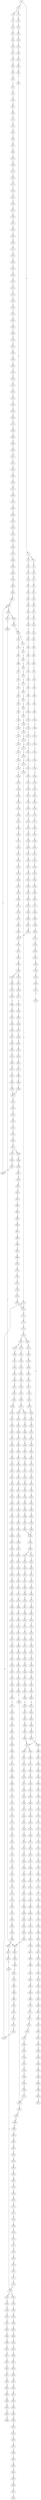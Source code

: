 strict digraph  {
	S0 -> S1 [ label = G ];
	S0 -> S2 [ label = A ];
	S1 -> S3 [ label = G ];
	S1 -> S4 [ label = C ];
	S2 -> S5 [ label = G ];
	S2 -> S6 [ label = C ];
	S3 -> S7 [ label = T ];
	S4 -> S8 [ label = C ];
	S5 -> S9 [ label = C ];
	S6 -> S10 [ label = C ];
	S7 -> S11 [ label = G ];
	S8 -> S12 [ label = C ];
	S9 -> S13 [ label = A ];
	S10 -> S14 [ label = C ];
	S11 -> S15 [ label = T ];
	S12 -> S16 [ label = G ];
	S13 -> S17 [ label = G ];
	S14 -> S18 [ label = G ];
	S15 -> S19 [ label = T ];
	S16 -> S20 [ label = T ];
	S17 -> S21 [ label = T ];
	S18 -> S22 [ label = T ];
	S19 -> S23 [ label = C ];
	S20 -> S24 [ label = C ];
	S21 -> S25 [ label = G ];
	S22 -> S26 [ label = A ];
	S23 -> S27 [ label = C ];
	S24 -> S28 [ label = C ];
	S25 -> S29 [ label = C ];
	S26 -> S30 [ label = C ];
	S27 -> S31 [ label = A ];
	S28 -> S32 [ label = A ];
	S29 -> S33 [ label = A ];
	S30 -> S34 [ label = A ];
	S31 -> S35 [ label = G ];
	S32 -> S36 [ label = G ];
	S33 -> S37 [ label = A ];
	S34 -> S38 [ label = G ];
	S35 -> S39 [ label = C ];
	S36 -> S40 [ label = T ];
	S37 -> S41 [ label = C ];
	S38 -> S42 [ label = C ];
	S39 -> S43 [ label = A ];
	S40 -> S44 [ label = A ];
	S41 -> S45 [ label = A ];
	S42 -> S46 [ label = A ];
	S43 -> S47 [ label = G ];
	S44 -> S48 [ label = G ];
	S45 -> S49 [ label = G ];
	S46 -> S50 [ label = G ];
	S47 -> S51 [ label = A ];
	S48 -> S52 [ label = G ];
	S48 -> S53 [ label = C ];
	S49 -> S54 [ label = C ];
	S50 -> S55 [ label = G ];
	S51 -> S56 [ label = T ];
	S52 -> S57 [ label = G ];
	S53 -> S58 [ label = T ];
	S54 -> S59 [ label = T ];
	S55 -> S60 [ label = T ];
	S56 -> S61 [ label = A ];
	S57 -> S62 [ label = T ];
	S58 -> S63 [ label = C ];
	S59 -> S64 [ label = A ];
	S60 -> S65 [ label = G ];
	S61 -> S66 [ label = A ];
	S62 -> S67 [ label = C ];
	S63 -> S68 [ label = C ];
	S64 -> S69 [ label = C ];
	S65 -> S70 [ label = C ];
	S66 -> S71 [ label = A ];
	S67 -> S72 [ label = A ];
	S68 -> S73 [ label = A ];
	S69 -> S74 [ label = G ];
	S70 -> S75 [ label = A ];
	S71 -> S76 [ label = A ];
	S72 -> S77 [ label = C ];
	S73 -> S78 [ label = C ];
	S74 -> S79 [ label = A ];
	S75 -> S80 [ label = C ];
	S76 -> S81 [ label = A ];
	S77 -> S82 [ label = T ];
	S78 -> S83 [ label = C ];
	S79 -> S84 [ label = G ];
	S80 -> S85 [ label = G ];
	S81 -> S86 [ label = C ];
	S82 -> S87 [ label = C ];
	S83 -> S88 [ label = G ];
	S84 -> S89 [ label = A ];
	S85 -> S90 [ label = C ];
	S86 -> S91 [ label = T ];
	S87 -> S92 [ label = G ];
	S88 -> S93 [ label = G ];
	S89 -> S94 [ label = A ];
	S90 -> S95 [ label = G ];
	S91 -> S96 [ label = T ];
	S92 -> S97 [ label = C ];
	S93 -> S98 [ label = A ];
	S94 -> S99 [ label = C ];
	S95 -> S100 [ label = G ];
	S96 -> S101 [ label = T ];
	S97 -> S102 [ label = T ];
	S98 -> S103 [ label = C ];
	S99 -> S104 [ label = T ];
	S100 -> S105 [ label = T ];
	S101 -> S106 [ label = G ];
	S102 -> S107 [ label = T ];
	S103 -> S108 [ label = G ];
	S104 -> S109 [ label = G ];
	S105 -> S110 [ label = G ];
	S106 -> S111 [ label = C ];
	S107 -> S112 [ label = C ];
	S108 -> S113 [ label = T ];
	S109 -> S114 [ label = G ];
	S110 -> S115 [ label = C ];
	S111 -> S116 [ label = C ];
	S112 -> S117 [ label = A ];
	S113 -> S118 [ label = C ];
	S114 -> S119 [ label = C ];
	S115 -> S120 [ label = C ];
	S116 -> S121 [ label = G ];
	S117 -> S122 [ label = T ];
	S118 -> S123 [ label = G ];
	S119 -> S124 [ label = G ];
	S120 -> S125 [ label = G ];
	S121 -> S126 [ label = T ];
	S122 -> S127 [ label = C ];
	S123 -> S128 [ label = T ];
	S124 -> S129 [ label = C ];
	S125 -> S130 [ label = C ];
	S126 -> S131 [ label = A ];
	S127 -> S132 [ label = C ];
	S128 -> S133 [ label = G ];
	S129 -> S134 [ label = A ];
	S130 -> S135 [ label = A ];
	S131 -> S136 [ label = G ];
	S132 -> S137 [ label = A ];
	S133 -> S138 [ label = A ];
	S134 -> S139 [ label = G ];
	S135 -> S140 [ label = A ];
	S136 -> S141 [ label = C ];
	S137 -> S142 [ label = G ];
	S138 -> S143 [ label = C ];
	S139 -> S144 [ label = C ];
	S140 -> S145 [ label = C ];
	S141 -> S146 [ label = C ];
	S142 -> S147 [ label = A ];
	S143 -> S148 [ label = C ];
	S144 -> S149 [ label = G ];
	S145 -> S150 [ label = C ];
	S146 -> S151 [ label = G ];
	S147 -> S152 [ label = A ];
	S148 -> S153 [ label = G ];
	S149 -> S154 [ label = G ];
	S150 -> S155 [ label = A ];
	S151 -> S156 [ label = G ];
	S152 -> S157 [ label = C ];
	S153 -> S158 [ label = G ];
	S154 -> S159 [ label = G ];
	S155 -> S160 [ label = G ];
	S156 -> S161 [ label = T ];
	S157 -> S162 [ label = C ];
	S158 -> S163 [ label = T ];
	S159 -> S164 [ label = T ];
	S160 -> S165 [ label = T ];
	S161 -> S166 [ label = G ];
	S162 -> S167 [ label = A ];
	S162 -> S168 [ label = G ];
	S163 -> S169 [ label = C ];
	S164 -> S170 [ label = G ];
	S165 -> S171 [ label = C ];
	S166 -> S172 [ label = A ];
	S167 -> S173 [ label = G ];
	S167 -> S174 [ label = C ];
	S168 -> S175 [ label = G ];
	S169 -> S176 [ label = G ];
	S170 -> S177 [ label = C ];
	S171 -> S178 [ label = G ];
	S172 -> S179 [ label = C ];
	S173 -> S180 [ label = A ];
	S174 -> S181 [ label = C ];
	S175 -> S182 [ label = A ];
	S176 -> S183 [ label = C ];
	S177 -> S184 [ label = C ];
	S178 -> S185 [ label = C ];
	S179 -> S186 [ label = G ];
	S180 -> S187 [ label = C ];
	S181 -> S188 [ label = A ];
	S182 -> S189 [ label = C ];
	S183 -> S190 [ label = G ];
	S184 -> S191 [ label = G ];
	S185 -> S192 [ label = G ];
	S186 -> S193 [ label = T ];
	S187 -> S194 [ label = T ];
	S188 -> S195 [ label = C ];
	S189 -> S196 [ label = G ];
	S190 -> S197 [ label = T ];
	S191 -> S198 [ label = C ];
	S192 -> S199 [ label = C ];
	S193 -> S200 [ label = G ];
	S194 -> S201 [ label = C ];
	S195 -> S202 [ label = C ];
	S196 -> S203 [ label = C ];
	S197 -> S204 [ label = A ];
	S198 -> S205 [ label = C ];
	S199 -> S206 [ label = A ];
	S200 -> S207 [ label = G ];
	S201 -> S208 [ label = C ];
	S202 -> S209 [ label = C ];
	S203 -> S210 [ label = C ];
	S204 -> S211 [ label = G ];
	S205 -> S212 [ label = G ];
	S206 -> S213 [ label = G ];
	S207 -> S214 [ label = G ];
	S208 -> S215 [ label = C ];
	S209 -> S216 [ label = C ];
	S210 -> S217 [ label = C ];
	S211 -> S218 [ label = C ];
	S212 -> S219 [ label = G ];
	S213 -> S220 [ label = C ];
	S214 -> S221 [ label = T ];
	S215 -> S222 [ label = A ];
	S216 -> S223 [ label = T ];
	S217 -> S224 [ label = A ];
	S218 -> S225 [ label = C ];
	S219 -> S226 [ label = T ];
	S220 -> S227 [ label = C ];
	S221 -> S228 [ label = A ];
	S222 -> S229 [ label = T ];
	S223 -> S230 [ label = T ];
	S224 -> S231 [ label = T ];
	S225 -> S232 [ label = G ];
	S226 -> S233 [ label = G ];
	S227 -> S234 [ label = G ];
	S228 -> S235 [ label = C ];
	S229 -> S236 [ label = C ];
	S230 -> S237 [ label = C ];
	S231 -> S238 [ label = C ];
	S232 -> S239 [ label = C ];
	S233 -> S240 [ label = G ];
	S234 -> S241 [ label = G ];
	S235 -> S242 [ label = T ];
	S236 -> S243 [ label = T ];
	S237 -> S244 [ label = C ];
	S237 -> S245 [ label = G ];
	S238 -> S246 [ label = G ];
	S239 -> S247 [ label = T ];
	S240 -> S248 [ label = T ];
	S241 -> S249 [ label = T ];
	S242 -> S250 [ label = A ];
	S243 -> S251 [ label = G ];
	S244 -> S252 [ label = T ];
	S245 -> S253 [ label = A ];
	S246 -> S254 [ label = T ];
	S247 -> S255 [ label = G ];
	S248 -> S256 [ label = G ];
	S249 -> S257 [ label = G ];
	S250 -> S258 [ label = T ];
	S251 -> S259 [ label = C ];
	S252 -> S260 [ label = G ];
	S253 -> S261 [ label = T ];
	S254 -> S262 [ label = C ];
	S255 -> S263 [ label = G ];
	S256 -> S264 [ label = G ];
	S257 -> S265 [ label = G ];
	S258 -> S266 [ label = T ];
	S259 -> S267 [ label = C ];
	S260 -> S268 [ label = T ];
	S261 -> S269 [ label = C ];
	S262 -> S270 [ label = C ];
	S263 -> S271 [ label = A ];
	S264 -> S272 [ label = A ];
	S265 -> S273 [ label = A ];
	S266 -> S274 [ label = G ];
	S267 -> S275 [ label = A ];
	S268 -> S276 [ label = C ];
	S269 -> S277 [ label = G ];
	S270 -> S278 [ label = T ];
	S271 -> S279 [ label = A ];
	S272 -> S280 [ label = A ];
	S273 -> S281 [ label = A ];
	S274 -> S282 [ label = G ];
	S275 -> S283 [ label = G ];
	S276 -> S284 [ label = C ];
	S277 -> S285 [ label = T ];
	S278 -> S286 [ label = C ];
	S279 -> S287 [ label = G ];
	S280 -> S288 [ label = C ];
	S281 -> S289 [ label = G ];
	S282 -> S290 [ label = A ];
	S283 -> S291 [ label = T ];
	S284 -> S292 [ label = T ];
	S285 -> S293 [ label = T ];
	S286 -> S294 [ label = T ];
	S287 -> S295 [ label = A ];
	S288 -> S296 [ label = C ];
	S289 -> S297 [ label = A ];
	S290 -> S298 [ label = A ];
	S291 -> S299 [ label = C ];
	S292 -> S300 [ label = T ];
	S293 -> S301 [ label = T ];
	S294 -> S302 [ label = T ];
	S295 -> S303 [ label = A ];
	S296 -> S304 [ label = T ];
	S297 -> S305 [ label = A ];
	S298 -> S306 [ label = C ];
	S299 -> S307 [ label = G ];
	S300 -> S308 [ label = G ];
	S301 -> S309 [ label = G ];
	S302 -> S310 [ label = C ];
	S303 -> S311 [ label = C ];
	S304 -> S312 [ label = C ];
	S305 -> S311 [ label = C ];
	S306 -> S313 [ label = G ];
	S307 -> S314 [ label = T ];
	S308 -> S315 [ label = T ];
	S309 -> S316 [ label = T ];
	S310 -> S317 [ label = T ];
	S311 -> S318 [ label = G ];
	S312 -> S319 [ label = G ];
	S313 -> S320 [ label = G ];
	S314 -> S321 [ label = A ];
	S315 -> S322 [ label = A ];
	S316 -> S323 [ label = A ];
	S317 -> S324 [ label = C ];
	S318 -> S325 [ label = G ];
	S319 -> S326 [ label = G ];
	S320 -> S327 [ label = T ];
	S321 -> S328 [ label = A ];
	S322 -> S329 [ label = G ];
	S323 -> S330 [ label = G ];
	S324 -> S331 [ label = G ];
	S325 -> S332 [ label = C ];
	S326 -> S333 [ label = C ];
	S327 -> S334 [ label = A ];
	S328 -> S335 [ label = G ];
	S329 -> S336 [ label = G ];
	S330 -> S337 [ label = G ];
	S331 -> S338 [ label = G ];
	S332 -> S339 [ label = A ];
	S333 -> S340 [ label = A ];
	S334 -> S341 [ label = C ];
	S335 -> S342 [ label = A ];
	S336 -> S343 [ label = A ];
	S337 -> S344 [ label = A ];
	S338 -> S345 [ label = A ];
	S339 -> S346 [ label = C ];
	S340 -> S347 [ label = C ];
	S341 -> S348 [ label = G ];
	S342 -> S349 [ label = C ];
	S343 -> S350 [ label = G ];
	S344 -> S351 [ label = A ];
	S345 -> S352 [ label = G ];
	S346 -> S353 [ label = C ];
	S346 -> S354 [ label = T ];
	S347 -> S355 [ label = G ];
	S348 -> S356 [ label = A ];
	S349 -> S357 [ label = G ];
	S350 -> S358 [ label = A ];
	S351 -> S359 [ label = A ];
	S352 -> S360 [ label = A ];
	S353 -> S361 [ label = G ];
	S354 -> S362 [ label = G ];
	S355 -> S363 [ label = C ];
	S356 -> S364 [ label = A ];
	S357 -> S365 [ label = G ];
	S358 -> S366 [ label = G ];
	S359 -> S367 [ label = G ];
	S360 -> S368 [ label = G ];
	S361 -> S369 [ label = G ];
	S362 -> S370 [ label = G ];
	S363 -> S371 [ label = G ];
	S364 -> S372 [ label = G ];
	S365 -> S373 [ label = C ];
	S366 -> S374 [ label = G ];
	S367 -> S375 [ label = G ];
	S368 -> S376 [ label = G ];
	S369 -> S377 [ label = G ];
	S370 -> S378 [ label = G ];
	S371 -> S379 [ label = C ];
	S372 -> S380 [ label = A ];
	S373 -> S381 [ label = T ];
	S374 -> S382 [ label = T ];
	S375 -> S383 [ label = T ];
	S376 -> S384 [ label = T ];
	S377 -> S385 [ label = A ];
	S378 -> S386 [ label = A ];
	S379 -> S387 [ label = G ];
	S380 -> S388 [ label = A ];
	S381 -> S389 [ label = C ];
	S382 -> S390 [ label = C ];
	S383 -> S391 [ label = C ];
	S384 -> S390 [ label = C ];
	S385 -> S392 [ label = A ];
	S386 -> S393 [ label = A ];
	S387 -> S394 [ label = C ];
	S387 -> S395 [ label = G ];
	S388 -> S396 [ label = G ];
	S389 -> S397 [ label = T ];
	S390 -> S398 [ label = C ];
	S391 -> S399 [ label = C ];
	S392 -> S400 [ label = T ];
	S393 -> S401 [ label = C ];
	S394 -> S402 [ label = G ];
	S395 -> S403 [ label = C ];
	S396 -> S404 [ label = T ];
	S397 -> S405 [ label = C ];
	S398 -> S406 [ label = C ];
	S399 -> S407 [ label = C ];
	S400 -> S408 [ label = T ];
	S401 -> S409 [ label = T ];
	S402 -> S410 [ label = T ];
	S403 -> S411 [ label = T ];
	S404 -> S412 [ label = G ];
	S405 -> S413 [ label = G ];
	S406 -> S414 [ label = A ];
	S406 -> S415 [ label = G ];
	S407 -> S416 [ label = G ];
	S408 -> S417 [ label = G ];
	S409 -> S418 [ label = G ];
	S410 -> S419 [ label = C ];
	S411 -> S420 [ label = G ];
	S412 -> S421 [ label = T ];
	S413 -> S422 [ label = A ];
	S414 -> S423 [ label = G ];
	S415 -> S424 [ label = G ];
	S416 -> S425 [ label = A ];
	S417 -> S426 [ label = A ];
	S418 -> S427 [ label = G ];
	S419 -> S428 [ label = G ];
	S420 -> S429 [ label = G ];
	S421 -> S430 [ label = C ];
	S422 -> S431 [ label = A ];
	S423 -> S432 [ label = A ];
	S424 -> S433 [ label = A ];
	S425 -> S434 [ label = A ];
	S426 -> S435 [ label = A ];
	S427 -> S436 [ label = A ];
	S428 -> S437 [ label = A ];
	S429 -> S438 [ label = A ];
	S430 -> S439 [ label = C ];
	S431 -> S440 [ label = G ];
	S432 -> S441 [ label = G ];
	S433 -> S442 [ label = G ];
	S434 -> S443 [ label = G ];
	S435 -> S444 [ label = C ];
	S436 -> S445 [ label = C ];
	S437 -> S446 [ label = C ];
	S438 -> S447 [ label = A ];
	S439 -> S448 [ label = T ];
	S440 -> S449 [ label = T ];
	S441 -> S450 [ label = C ];
	S442 -> S451 [ label = G ];
	S443 -> S452 [ label = T ];
	S444 -> S453 [ label = C ];
	S445 -> S454 [ label = C ];
	S446 -> S455 [ label = G ];
	S447 -> S456 [ label = T ];
	S448 -> S457 [ label = G ];
	S449 -> S458 [ label = C ];
	S450 -> S459 [ label = C ];
	S451 -> S460 [ label = C ];
	S452 -> S461 [ label = C ];
	S453 -> S462 [ label = C ];
	S454 -> S463 [ label = C ];
	S455 -> S464 [ label = C ];
	S456 -> S465 [ label = G ];
	S457 -> S466 [ label = G ];
	S458 -> S467 [ label = G ];
	S459 -> S468 [ label = A ];
	S460 -> S469 [ label = G ];
	S461 -> S470 [ label = G ];
	S462 -> S471 [ label = G ];
	S463 -> S472 [ label = G ];
	S464 -> S473 [ label = G ];
	S465 -> S474 [ label = G ];
	S466 -> S475 [ label = C ];
	S467 -> S476 [ label = C ];
	S468 -> S477 [ label = C ];
	S469 -> S478 [ label = T ];
	S470 -> S479 [ label = A ];
	S471 -> S480 [ label = T ];
	S472 -> S481 [ label = T ];
	S473 -> S482 [ label = C ];
	S474 -> S483 [ label = G ];
	S475 -> S484 [ label = C ];
	S476 -> S485 [ label = G ];
	S477 -> S486 [ label = G ];
	S478 -> S487 [ label = G ];
	S479 -> S488 [ label = G ];
	S480 -> S489 [ label = C ];
	S481 -> S490 [ label = C ];
	S482 -> S491 [ label = C ];
	S483 -> S492 [ label = G ];
	S484 -> S493 [ label = T ];
	S485 -> S494 [ label = G ];
	S486 -> S495 [ label = G ];
	S487 -> S496 [ label = G ];
	S488 -> S497 [ label = G ];
	S489 -> S498 [ label = T ];
	S490 -> S499 [ label = T ];
	S491 -> S500 [ label = T ];
	S492 -> S501 [ label = T ];
	S493 -> S502 [ label = G ];
	S494 -> S503 [ label = C ];
	S495 -> S504 [ label = T ];
	S496 -> S505 [ label = T ];
	S497 -> S506 [ label = T ];
	S498 -> S507 [ label = C ];
	S499 -> S507 [ label = C ];
	S500 -> S508 [ label = C ];
	S501 -> S509 [ label = C ];
	S502 -> S510 [ label = G ];
	S503 -> S511 [ label = T ];
	S504 -> S512 [ label = T ];
	S505 -> S513 [ label = A ];
	S506 -> S514 [ label = A ];
	S507 -> S515 [ label = G ];
	S508 -> S516 [ label = G ];
	S509 -> S517 [ label = C ];
	S510 -> S518 [ label = G ];
	S511 -> S519 [ label = A ];
	S512 -> S520 [ label = A ];
	S513 -> S521 [ label = T ];
	S514 -> S522 [ label = T ];
	S515 -> S523 [ label = G ];
	S516 -> S524 [ label = G ];
	S517 -> S525 [ label = G ];
	S518 -> S526 [ label = T ];
	S519 -> S527 [ label = T ];
	S520 -> S528 [ label = C ];
	S521 -> S529 [ label = G ];
	S522 -> S530 [ label = A ];
	S523 -> S531 [ label = C ];
	S524 -> S532 [ label = G ];
	S525 -> S533 [ label = C ];
	S526 -> S534 [ label = C ];
	S527 -> S535 [ label = A ];
	S528 -> S536 [ label = T ];
	S529 -> S537 [ label = A ];
	S530 -> S538 [ label = A ];
	S531 -> S539 [ label = A ];
	S532 -> S540 [ label = C ];
	S533 -> S541 [ label = C ];
	S534 -> S542 [ label = C ];
	S535 -> S543 [ label = G ];
	S536 -> S544 [ label = G ];
	S537 -> S545 [ label = G ];
	S538 -> S546 [ label = G ];
	S539 -> S547 [ label = C ];
	S540 -> S548 [ label = T ];
	S541 -> S549 [ label = G ];
	S542 -> S550 [ label = C ];
	S543 -> S551 [ label = T ];
	S544 -> S552 [ label = C ];
	S545 -> S553 [ label = C ];
	S546 -> S554 [ label = T ];
	S547 -> S555 [ label = C ];
	S548 -> S556 [ label = C ];
	S549 -> S557 [ label = G ];
	S550 -> S558 [ label = G ];
	S551 -> S559 [ label = A ];
	S552 -> S560 [ label = A ];
	S553 -> S561 [ label = G ];
	S554 -> S562 [ label = C ];
	S555 -> S563 [ label = G ];
	S556 -> S564 [ label = A ];
	S557 -> S565 [ label = A ];
	S558 -> S566 [ label = A ];
	S559 -> S567 [ label = G ];
	S560 -> S568 [ label = G ];
	S561 -> S569 [ label = G ];
	S562 -> S570 [ label = G ];
	S563 -> S571 [ label = A ];
	S564 -> S572 [ label = C ];
	S565 -> S573 [ label = A ];
	S566 -> S574 [ label = G ];
	S567 -> S575 [ label = C ];
	S568 -> S576 [ label = A ];
	S569 -> S577 [ label = T ];
	S570 -> S578 [ label = T ];
	S571 -> S579 [ label = G ];
	S571 -> S580 [ label = A ];
	S572 -> S581 [ label = G ];
	S573 -> S582 [ label = C ];
	S574 -> S583 [ label = T ];
	S575 -> S584 [ label = C ];
	S576 -> S585 [ label = C ];
	S577 -> S586 [ label = C ];
	S578 -> S587 [ label = G ];
	S579 -> S588 [ label = T ];
	S580 -> S589 [ label = T ];
	S581 -> S590 [ label = T ];
	S582 -> S591 [ label = T ];
	S583 -> S592 [ label = C ];
	S584 -> S593 [ label = G ];
	S585 -> S594 [ label = G ];
	S586 -> S595 [ label = G ];
	S587 -> S596 [ label = G ];
	S588 -> S597 [ label = C ];
	S589 -> S598 [ label = G ];
	S590 -> S599 [ label = C ];
	S591 -> S600 [ label = G ];
	S592 -> S601 [ label = C ];
	S593 -> S602 [ label = A ];
	S594 -> S603 [ label = G ];
	S595 -> S604 [ label = C ];
	S596 -> S605 [ label = T ];
	S597 -> S606 [ label = C ];
	S598 -> S607 [ label = T ];
	S599 -> S608 [ label = C ];
	S600 -> S609 [ label = C ];
	S601 -> S610 [ label = A ];
	S602 -> S611 [ label = A ];
	S603 -> S612 [ label = A ];
	S604 -> S613 [ label = A ];
	S605 -> S614 [ label = A ];
	S606 -> S610 [ label = A ];
	S607 -> S615 [ label = A ];
	S608 -> S616 [ label = A ];
	S609 -> S617 [ label = A ];
	S610 -> S618 [ label = G ];
	S611 -> S619 [ label = A ];
	S612 -> S620 [ label = C ];
	S613 -> S621 [ label = C ];
	S614 -> S622 [ label = C ];
	S615 -> S623 [ label = G ];
	S616 -> S624 [ label = G ];
	S617 -> S625 [ label = A ];
	S618 -> S626 [ label = T ];
	S618 -> S627 [ label = C ];
	S619 -> S628 [ label = C ];
	S620 -> S629 [ label = A ];
	S621 -> S630 [ label = G ];
	S622 -> S631 [ label = C ];
	S623 -> S632 [ label = T ];
	S624 -> S633 [ label = C ];
	S625 -> S634 [ label = C ];
	S626 -> S635 [ label = A ];
	S627 -> S636 [ label = T ];
	S628 -> S637 [ label = C ];
	S629 -> S638 [ label = C ];
	S630 -> S639 [ label = C ];
	S631 -> S640 [ label = G ];
	S632 -> S641 [ label = T ];
	S633 -> S642 [ label = T ];
	S634 -> S643 [ label = C ];
	S635 -> S48 [ label = G ];
	S636 -> S644 [ label = T ];
	S637 -> S645 [ label = C ];
	S638 -> S646 [ label = A ];
	S639 -> S647 [ label = G ];
	S640 -> S648 [ label = G ];
	S641 -> S649 [ label = T ];
	S642 -> S644 [ label = T ];
	S643 -> S650 [ label = A ];
	S644 -> S651 [ label = C ];
	S645 -> S652 [ label = C ];
	S646 -> S653 [ label = C ];
	S647 -> S654 [ label = C ];
	S648 -> S655 [ label = T ];
	S649 -> S656 [ label = C ];
	S650 -> S657 [ label = G ];
	S651 -> S658 [ label = A ];
	S652 -> S659 [ label = G ];
	S653 -> S660 [ label = C ];
	S654 -> S387 [ label = G ];
	S655 -> S661 [ label = G ];
	S656 -> S662 [ label = A ];
	S657 -> S663 [ label = A ];
	S658 -> S664 [ label = C ];
	S659 -> S665 [ label = A ];
	S660 -> S666 [ label = T ];
	S661 -> S667 [ label = G ];
	S662 -> S668 [ label = C ];
	S663 -> S669 [ label = A ];
	S664 -> S670 [ label = G ];
	S665 -> S671 [ label = C ];
	S666 -> S672 [ label = C ];
	S667 -> S673 [ label = T ];
	S668 -> S674 [ label = T ];
	S669 -> S675 [ label = C ];
	S670 -> S676 [ label = C ];
	S671 -> S677 [ label = T ];
	S672 -> S678 [ label = T ];
	S673 -> S679 [ label = T ];
	S674 -> S680 [ label = C ];
	S675 -> S681 [ label = A ];
	S676 -> S682 [ label = C ];
	S677 -> S683 [ label = A ];
	S678 -> S684 [ label = A ];
	S679 -> S685 [ label = A ];
	S680 -> S686 [ label = C ];
	S681 -> S687 [ label = G ];
	S682 -> S688 [ label = C ];
	S683 -> S689 [ label = G ];
	S684 -> S690 [ label = G ];
	S685 -> S691 [ label = G ];
	S686 -> S692 [ label = T ];
	S687 -> S693 [ label = C ];
	S688 -> S694 [ label = T ];
	S689 -> S695 [ label = A ];
	S690 -> S696 [ label = A ];
	S691 -> S697 [ label = A ];
	S692 -> S698 [ label = T ];
	S693 -> S699 [ label = C ];
	S694 -> S700 [ label = T ];
	S695 -> S701 [ label = A ];
	S696 -> S702 [ label = A ];
	S697 -> S703 [ label = A ];
	S698 -> S704 [ label = T ];
	S699 -> S705 [ label = G ];
	S700 -> S706 [ label = C ];
	S701 -> S707 [ label = T ];
	S702 -> S708 [ label = C ];
	S703 -> S709 [ label = G ];
	S704 -> S710 [ label = C ];
	S705 -> S711 [ label = T ];
	S706 -> S712 [ label = A ];
	S707 -> S713 [ label = C ];
	S708 -> S714 [ label = G ];
	S709 -> S715 [ label = G ];
	S710 -> S716 [ label = A ];
	S711 -> S717 [ label = C ];
	S712 -> S718 [ label = T ];
	S713 -> S719 [ label = G ];
	S714 -> S720 [ label = A ];
	S715 -> S721 [ label = G ];
	S716 -> S722 [ label = T ];
	S717 -> S723 [ label = C ];
	S718 -> S724 [ label = C ];
	S719 -> S725 [ label = G ];
	S720 -> S726 [ label = G ];
	S721 -> S727 [ label = G ];
	S722 -> S728 [ label = C ];
	S723 -> S729 [ label = T ];
	S724 -> S730 [ label = C ];
	S725 -> S731 [ label = G ];
	S726 -> S732 [ label = G ];
	S727 -> S733 [ label = G ];
	S728 -> S734 [ label = C ];
	S729 -> S735 [ label = C ];
	S730 -> S137 [ label = A ];
	S731 -> S736 [ label = T ];
	S732 -> S737 [ label = T ];
	S733 -> S738 [ label = T ];
	S734 -> S739 [ label = A ];
	S735 -> S740 [ label = T ];
	S736 -> S741 [ label = A ];
	S737 -> S742 [ label = G ];
	S738 -> S743 [ label = C ];
	S739 -> S142 [ label = G ];
	S740 -> S744 [ label = G ];
	S741 -> S745 [ label = T ];
	S742 -> S746 [ label = T ];
	S743 -> S747 [ label = C ];
	S744 -> S748 [ label = T ];
	S745 -> S749 [ label = C ];
	S746 -> S750 [ label = C ];
	S747 -> S751 [ label = G ];
	S748 -> S752 [ label = C ];
	S749 -> S753 [ label = C ];
	S750 -> S754 [ label = C ];
	S751 -> S755 [ label = T ];
	S752 -> S756 [ label = G ];
	S753 -> S757 [ label = C ];
	S754 -> S758 [ label = C ];
	S755 -> S759 [ label = C ];
	S756 -> S760 [ label = T ];
	S757 -> S761 [ label = G ];
	S758 -> S762 [ label = T ];
	S759 -> S763 [ label = G ];
	S760 -> S764 [ label = G ];
	S761 -> S765 [ label = A ];
	S762 -> S766 [ label = G ];
	S763 -> S767 [ label = G ];
	S764 -> S768 [ label = G ];
	S765 -> S769 [ label = A ];
	S766 -> S770 [ label = T ];
	S767 -> S771 [ label = A ];
	S768 -> S772 [ label = T ];
	S769 -> S773 [ label = A ];
	S770 -> S774 [ label = C ];
	S771 -> S775 [ label = A ];
	S772 -> S614 [ label = A ];
	S773 -> S776 [ label = G ];
	S774 -> S777 [ label = C ];
	S775 -> S778 [ label = C ];
	S776 -> S779 [ label = T ];
	S777 -> S780 [ label = T ];
	S778 -> S781 [ label = A ];
	S778 -> S782 [ label = T ];
	S779 -> S783 [ label = G ];
	S780 -> S784 [ label = A ];
	S781 -> S785 [ label = G ];
	S782 -> S786 [ label = A ];
	S783 -> S787 [ label = T ];
	S784 -> S788 [ label = C ];
	S785 -> S789 [ label = G ];
	S786 -> S790 [ label = C ];
	S787 -> S791 [ label = C ];
	S788 -> S792 [ label = T ];
	S789 -> S793 [ label = A ];
	S790 -> S794 [ label = A ];
	S791 -> S795 [ label = G ];
	S792 -> S796 [ label = A ];
	S793 -> S797 [ label = A ];
	S794 -> S798 [ label = A ];
	S795 -> S799 [ label = T ];
	S796 -> S800 [ label = C ];
	S797 -> S801 [ label = T ];
	S798 -> S802 [ label = C ];
	S799 -> S803 [ label = C ];
	S800 -> S804 [ label = C ];
	S801 -> S805 [ label = A ];
	S802 -> S806 [ label = G ];
	S803 -> S807 [ label = G ];
	S804 -> S808 [ label = A ];
	S805 -> S809 [ label = G ];
	S806 -> S810 [ label = A ];
	S807 -> S811 [ label = G ];
	S808 -> S812 [ label = G ];
	S809 -> S813 [ label = T ];
	S810 -> S814 [ label = A ];
	S811 -> S815 [ label = A ];
	S812 -> S816 [ label = G ];
	S813 -> S817 [ label = C ];
	S814 -> S818 [ label = A ];
	S815 -> S819 [ label = A ];
	S816 -> S820 [ label = A ];
	S817 -> S821 [ label = T ];
	S818 -> S822 [ label = A ];
	S819 -> S778 [ label = C ];
	S820 -> S823 [ label = G ];
	S821 -> S824 [ label = C ];
	S822 -> S825 [ label = C ];
	S823 -> S826 [ label = A ];
	S824 -> S827 [ label = T ];
	S825 -> S828 [ label = A ];
	S826 -> S829 [ label = G ];
	S827 -> S830 [ label = C ];
	S828 -> S831 [ label = G ];
	S829 -> S832 [ label = T ];
	S830 -> S833 [ label = T ];
	S831 -> S834 [ label = A ];
	S832 -> S835 [ label = C ];
	S833 -> S836 [ label = G ];
	S834 -> S837 [ label = A ];
	S835 -> S838 [ label = A ];
	S836 -> S839 [ label = A ];
	S837 -> S840 [ label = G ];
	S838 -> S841 [ label = G ];
	S839 -> S842 [ label = G ];
	S840 -> S843 [ label = G ];
	S841 -> S844 [ label = G ];
	S842 -> S845 [ label = T ];
	S843 -> S846 [ label = G ];
	S844 -> S847 [ label = A ];
	S845 -> S848 [ label = A ];
	S846 -> S849 [ label = G ];
	S847 -> S850 [ label = C ];
	S849 -> S851 [ label = T ];
	S850 -> S852 [ label = C ];
	S851 -> S853 [ label = C ];
	S852 -> S854 [ label = A ];
	S853 -> S855 [ label = T ];
	S854 -> S856 [ label = G ];
	S855 -> S857 [ label = C ];
	S856 -> S858 [ label = T ];
	S857 -> S859 [ label = T ];
	S858 -> S860 [ label = C ];
	S859 -> S861 [ label = C ];
	S860 -> S862 [ label = T ];
	S861 -> S863 [ label = G ];
	S862 -> S864 [ label = C ];
	S863 -> S865 [ label = T ];
	S864 -> S866 [ label = T ];
	S865 -> S867 [ label = G ];
	S866 -> S868 [ label = G ];
	S867 -> S869 [ label = G ];
	S868 -> S870 [ label = T ];
	S869 -> S871 [ label = T ];
	S870 -> S872 [ label = A ];
	S871 -> S873 [ label = A ];
}
